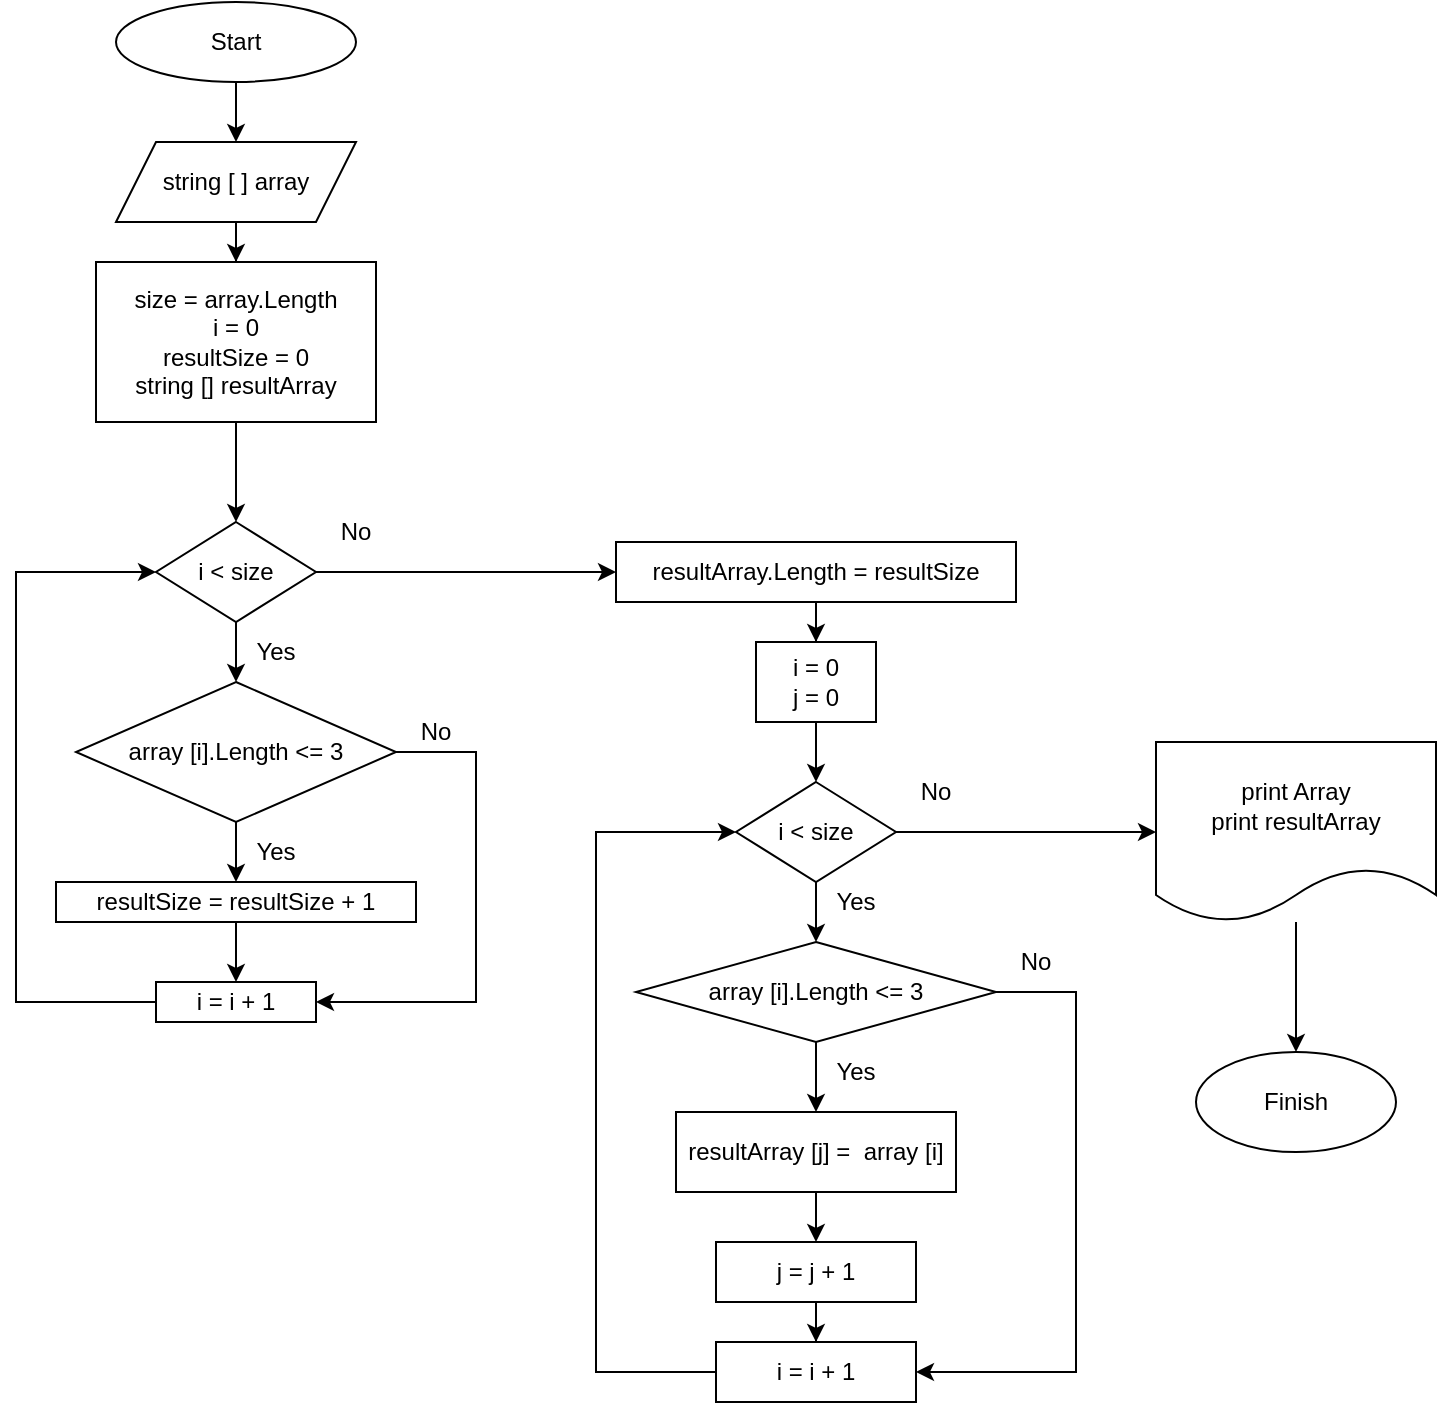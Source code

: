 <mxfile version="19.0.3" type="device"><diagram id="OpKi9hkQLV7BKtSIMNXh" name="Страница 1"><mxGraphModel dx="1022" dy="544" grid="1" gridSize="10" guides="1" tooltips="1" connect="1" arrows="1" fold="1" page="1" pageScale="1" pageWidth="827" pageHeight="1169" math="0" shadow="0"><root><mxCell id="0"/><mxCell id="1" parent="0"/><mxCell id="eY84IOsW6Zw8vQ9qGuXR-3" value="" style="edgeStyle=orthogonalEdgeStyle;rounded=0;orthogonalLoop=1;jettySize=auto;html=1;" parent="1" source="eY84IOsW6Zw8vQ9qGuXR-1" target="eY84IOsW6Zw8vQ9qGuXR-2" edge="1"><mxGeometry relative="1" as="geometry"/></mxCell><mxCell id="eY84IOsW6Zw8vQ9qGuXR-1" value="Start" style="ellipse;whiteSpace=wrap;html=1;" parent="1" vertex="1"><mxGeometry x="130" y="10" width="120" height="40" as="geometry"/></mxCell><mxCell id="eY84IOsW6Zw8vQ9qGuXR-5" value="" style="edgeStyle=orthogonalEdgeStyle;rounded=0;orthogonalLoop=1;jettySize=auto;html=1;" parent="1" source="eY84IOsW6Zw8vQ9qGuXR-2" target="eY84IOsW6Zw8vQ9qGuXR-4" edge="1"><mxGeometry relative="1" as="geometry"/></mxCell><mxCell id="eY84IOsW6Zw8vQ9qGuXR-2" value="string [ ] array" style="shape=parallelogram;perimeter=parallelogramPerimeter;whiteSpace=wrap;html=1;fixedSize=1;" parent="1" vertex="1"><mxGeometry x="130" y="80" width="120" height="40" as="geometry"/></mxCell><mxCell id="eY84IOsW6Zw8vQ9qGuXR-7" value="" style="edgeStyle=orthogonalEdgeStyle;rounded=0;orthogonalLoop=1;jettySize=auto;html=1;entryX=0.5;entryY=0;entryDx=0;entryDy=0;" parent="1" source="eY84IOsW6Zw8vQ9qGuXR-4" target="eY84IOsW6Zw8vQ9qGuXR-8" edge="1"><mxGeometry relative="1" as="geometry"><mxPoint x="190" y="240" as="targetPoint"/></mxGeometry></mxCell><mxCell id="eY84IOsW6Zw8vQ9qGuXR-4" value="size = array.Length&lt;br&gt;i = 0&lt;br&gt;resultSize = 0&lt;br&gt;string [] resultArray" style="whiteSpace=wrap;html=1;" parent="1" vertex="1"><mxGeometry x="120" y="140" width="140" height="80" as="geometry"/></mxCell><mxCell id="eY84IOsW6Zw8vQ9qGuXR-10" value="" style="edgeStyle=orthogonalEdgeStyle;rounded=0;orthogonalLoop=1;jettySize=auto;html=1;" parent="1" source="eY84IOsW6Zw8vQ9qGuXR-8" target="eY84IOsW6Zw8vQ9qGuXR-9" edge="1"><mxGeometry relative="1" as="geometry"/></mxCell><mxCell id="eY84IOsW6Zw8vQ9qGuXR-22" value="" style="edgeStyle=orthogonalEdgeStyle;rounded=0;orthogonalLoop=1;jettySize=auto;html=1;" parent="1" source="eY84IOsW6Zw8vQ9qGuXR-8" target="eY84IOsW6Zw8vQ9qGuXR-21" edge="1"><mxGeometry relative="1" as="geometry"/></mxCell><mxCell id="eY84IOsW6Zw8vQ9qGuXR-8" value="i &amp;lt; size" style="rhombus;whiteSpace=wrap;html=1;" parent="1" vertex="1"><mxGeometry x="150" y="270" width="80" height="50" as="geometry"/></mxCell><mxCell id="eY84IOsW6Zw8vQ9qGuXR-14" value="" style="edgeStyle=orthogonalEdgeStyle;rounded=0;orthogonalLoop=1;jettySize=auto;html=1;" parent="1" source="eY84IOsW6Zw8vQ9qGuXR-9" target="eY84IOsW6Zw8vQ9qGuXR-13" edge="1"><mxGeometry relative="1" as="geometry"/></mxCell><mxCell id="eY84IOsW6Zw8vQ9qGuXR-17" style="edgeStyle=orthogonalEdgeStyle;rounded=0;orthogonalLoop=1;jettySize=auto;html=1;entryX=1;entryY=0.5;entryDx=0;entryDy=0;exitX=1;exitY=0.5;exitDx=0;exitDy=0;" parent="1" source="eY84IOsW6Zw8vQ9qGuXR-9" target="eY84IOsW6Zw8vQ9qGuXR-15" edge="1"><mxGeometry relative="1" as="geometry"><Array as="points"><mxPoint x="310" y="385"/><mxPoint x="310" y="510"/></Array></mxGeometry></mxCell><mxCell id="eY84IOsW6Zw8vQ9qGuXR-9" value="array [i].Length &amp;lt;= 3" style="rhombus;whiteSpace=wrap;html=1;" parent="1" vertex="1"><mxGeometry x="110" y="350" width="160" height="70" as="geometry"/></mxCell><mxCell id="eY84IOsW6Zw8vQ9qGuXR-11" value="No" style="text;html=1;strokeColor=none;fillColor=none;align=center;verticalAlign=middle;whiteSpace=wrap;rounded=0;" parent="1" vertex="1"><mxGeometry x="220" y="260" width="60" height="30" as="geometry"/></mxCell><mxCell id="eY84IOsW6Zw8vQ9qGuXR-12" value="Yes" style="text;html=1;strokeColor=none;fillColor=none;align=center;verticalAlign=middle;whiteSpace=wrap;rounded=0;" parent="1" vertex="1"><mxGeometry x="190" y="320" width="40" height="30" as="geometry"/></mxCell><mxCell id="eY84IOsW6Zw8vQ9qGuXR-16" value="" style="edgeStyle=orthogonalEdgeStyle;rounded=0;orthogonalLoop=1;jettySize=auto;html=1;" parent="1" source="eY84IOsW6Zw8vQ9qGuXR-13" target="eY84IOsW6Zw8vQ9qGuXR-15" edge="1"><mxGeometry relative="1" as="geometry"/></mxCell><mxCell id="eY84IOsW6Zw8vQ9qGuXR-13" value="resultSize = resultSize&amp;nbsp;+ 1" style="whiteSpace=wrap;html=1;" parent="1" vertex="1"><mxGeometry x="100" y="450" width="180" height="20" as="geometry"/></mxCell><mxCell id="eY84IOsW6Zw8vQ9qGuXR-20" style="edgeStyle=orthogonalEdgeStyle;rounded=0;orthogonalLoop=1;jettySize=auto;html=1;entryX=0;entryY=0.5;entryDx=0;entryDy=0;" parent="1" source="eY84IOsW6Zw8vQ9qGuXR-15" target="eY84IOsW6Zw8vQ9qGuXR-8" edge="1"><mxGeometry relative="1" as="geometry"><Array as="points"><mxPoint x="80" y="510"/><mxPoint x="80" y="295"/></Array></mxGeometry></mxCell><mxCell id="eY84IOsW6Zw8vQ9qGuXR-15" value="i = i + 1" style="whiteSpace=wrap;html=1;" parent="1" vertex="1"><mxGeometry x="150" y="500" width="80" height="20" as="geometry"/></mxCell><mxCell id="eY84IOsW6Zw8vQ9qGuXR-18" value="No" style="text;html=1;strokeColor=none;fillColor=none;align=center;verticalAlign=middle;whiteSpace=wrap;rounded=0;" parent="1" vertex="1"><mxGeometry x="270" y="360" width="40" height="30" as="geometry"/></mxCell><mxCell id="eY84IOsW6Zw8vQ9qGuXR-19" value="Yes" style="text;html=1;strokeColor=none;fillColor=none;align=center;verticalAlign=middle;whiteSpace=wrap;rounded=0;" parent="1" vertex="1"><mxGeometry x="190" y="420" width="40" height="30" as="geometry"/></mxCell><mxCell id="eY84IOsW6Zw8vQ9qGuXR-32" value="" style="edgeStyle=orthogonalEdgeStyle;rounded=0;orthogonalLoop=1;jettySize=auto;html=1;" parent="1" source="eY84IOsW6Zw8vQ9qGuXR-21" target="eY84IOsW6Zw8vQ9qGuXR-31" edge="1"><mxGeometry relative="1" as="geometry"/></mxCell><mxCell id="eY84IOsW6Zw8vQ9qGuXR-21" value="resultArray.Length = resultSize" style="whiteSpace=wrap;html=1;" parent="1" vertex="1"><mxGeometry x="380" y="280" width="200" height="30" as="geometry"/></mxCell><mxCell id="eY84IOsW6Zw8vQ9qGuXR-27" value="" style="edgeStyle=orthogonalEdgeStyle;rounded=0;orthogonalLoop=1;jettySize=auto;html=1;" parent="1" source="eY84IOsW6Zw8vQ9qGuXR-24" target="eY84IOsW6Zw8vQ9qGuXR-26" edge="1"><mxGeometry relative="1" as="geometry"/></mxCell><mxCell id="eY84IOsW6Zw8vQ9qGuXR-46" value="" style="edgeStyle=orthogonalEdgeStyle;rounded=0;orthogonalLoop=1;jettySize=auto;html=1;entryX=0;entryY=0.5;entryDx=0;entryDy=0;" parent="1" source="eY84IOsW6Zw8vQ9qGuXR-24" target="eY84IOsW6Zw8vQ9qGuXR-47" edge="1"><mxGeometry relative="1" as="geometry"><mxPoint x="580" y="425" as="targetPoint"/></mxGeometry></mxCell><mxCell id="eY84IOsW6Zw8vQ9qGuXR-24" value="i &amp;lt; size" style="rhombus;whiteSpace=wrap;html=1;" parent="1" vertex="1"><mxGeometry x="440" y="400" width="80" height="50" as="geometry"/></mxCell><mxCell id="eY84IOsW6Zw8vQ9qGuXR-29" value="" style="edgeStyle=orthogonalEdgeStyle;rounded=0;orthogonalLoop=1;jettySize=auto;html=1;" parent="1" source="eY84IOsW6Zw8vQ9qGuXR-26" target="eY84IOsW6Zw8vQ9qGuXR-28" edge="1"><mxGeometry relative="1" as="geometry"/></mxCell><mxCell id="eY84IOsW6Zw8vQ9qGuXR-42" style="edgeStyle=orthogonalEdgeStyle;rounded=0;orthogonalLoop=1;jettySize=auto;html=1;entryX=1;entryY=0.5;entryDx=0;entryDy=0;" parent="1" source="eY84IOsW6Zw8vQ9qGuXR-26" target="eY84IOsW6Zw8vQ9qGuXR-40" edge="1"><mxGeometry relative="1" as="geometry"><Array as="points"><mxPoint x="610" y="505"/><mxPoint x="610" y="695"/></Array></mxGeometry></mxCell><mxCell id="eY84IOsW6Zw8vQ9qGuXR-26" value="array [i].Length &amp;lt;= 3" style="rhombus;whiteSpace=wrap;html=1;" parent="1" vertex="1"><mxGeometry x="390" y="480" width="180" height="50" as="geometry"/></mxCell><mxCell id="eY84IOsW6Zw8vQ9qGuXR-39" value="" style="edgeStyle=orthogonalEdgeStyle;rounded=0;orthogonalLoop=1;jettySize=auto;html=1;" parent="1" source="eY84IOsW6Zw8vQ9qGuXR-28" target="eY84IOsW6Zw8vQ9qGuXR-38" edge="1"><mxGeometry relative="1" as="geometry"/></mxCell><mxCell id="eY84IOsW6Zw8vQ9qGuXR-28" value="&lt;span style=&quot;&quot;&gt;resultArray [j] =&amp;nbsp; array [i]&lt;/span&gt;" style="whiteSpace=wrap;html=1;" parent="1" vertex="1"><mxGeometry x="410" y="565" width="140" height="40" as="geometry"/></mxCell><mxCell id="eY84IOsW6Zw8vQ9qGuXR-33" value="" style="edgeStyle=orthogonalEdgeStyle;rounded=0;orthogonalLoop=1;jettySize=auto;html=1;" parent="1" source="eY84IOsW6Zw8vQ9qGuXR-31" target="eY84IOsW6Zw8vQ9qGuXR-24" edge="1"><mxGeometry relative="1" as="geometry"/></mxCell><mxCell id="eY84IOsW6Zw8vQ9qGuXR-31" value="i = 0&lt;br&gt;j = 0" style="rounded=0;whiteSpace=wrap;html=1;" parent="1" vertex="1"><mxGeometry x="450" y="330" width="60" height="40" as="geometry"/></mxCell><mxCell id="eY84IOsW6Zw8vQ9qGuXR-36" value="Yes" style="text;html=1;strokeColor=none;fillColor=none;align=center;verticalAlign=middle;whiteSpace=wrap;rounded=0;" parent="1" vertex="1"><mxGeometry x="480" y="445" width="40" height="30" as="geometry"/></mxCell><mxCell id="eY84IOsW6Zw8vQ9qGuXR-37" value="Yes" style="text;html=1;strokeColor=none;fillColor=none;align=center;verticalAlign=middle;whiteSpace=wrap;rounded=0;" parent="1" vertex="1"><mxGeometry x="480" y="530" width="40" height="30" as="geometry"/></mxCell><mxCell id="eY84IOsW6Zw8vQ9qGuXR-41" value="" style="edgeStyle=orthogonalEdgeStyle;rounded=0;orthogonalLoop=1;jettySize=auto;html=1;" parent="1" source="eY84IOsW6Zw8vQ9qGuXR-38" target="eY84IOsW6Zw8vQ9qGuXR-40" edge="1"><mxGeometry relative="1" as="geometry"/></mxCell><mxCell id="eY84IOsW6Zw8vQ9qGuXR-38" value="j = j + 1" style="whiteSpace=wrap;html=1;" parent="1" vertex="1"><mxGeometry x="430" y="630" width="100" height="30" as="geometry"/></mxCell><mxCell id="eY84IOsW6Zw8vQ9qGuXR-44" style="edgeStyle=orthogonalEdgeStyle;rounded=0;orthogonalLoop=1;jettySize=auto;html=1;entryX=0;entryY=0.5;entryDx=0;entryDy=0;" parent="1" source="eY84IOsW6Zw8vQ9qGuXR-40" target="eY84IOsW6Zw8vQ9qGuXR-24" edge="1"><mxGeometry relative="1" as="geometry"><Array as="points"><mxPoint x="370" y="695"/><mxPoint x="370" y="425"/></Array></mxGeometry></mxCell><mxCell id="eY84IOsW6Zw8vQ9qGuXR-40" value="i = i + 1" style="whiteSpace=wrap;html=1;" parent="1" vertex="1"><mxGeometry x="430" y="680" width="100" height="30" as="geometry"/></mxCell><mxCell id="eY84IOsW6Zw8vQ9qGuXR-43" value="No" style="text;html=1;strokeColor=none;fillColor=none;align=center;verticalAlign=middle;whiteSpace=wrap;rounded=0;" parent="1" vertex="1"><mxGeometry x="570" y="475" width="40" height="30" as="geometry"/></mxCell><mxCell id="eY84IOsW6Zw8vQ9qGuXR-50" value="" style="edgeStyle=orthogonalEdgeStyle;rounded=0;orthogonalLoop=1;jettySize=auto;html=1;" parent="1" source="eY84IOsW6Zw8vQ9qGuXR-47" target="eY84IOsW6Zw8vQ9qGuXR-49" edge="1"><mxGeometry relative="1" as="geometry"/></mxCell><mxCell id="eY84IOsW6Zw8vQ9qGuXR-47" value="print Array&lt;br&gt;print resultArray" style="shape=document;whiteSpace=wrap;html=1;boundedLbl=1;" parent="1" vertex="1"><mxGeometry x="650" y="380" width="140" height="90" as="geometry"/></mxCell><mxCell id="eY84IOsW6Zw8vQ9qGuXR-48" value="No" style="text;html=1;strokeColor=none;fillColor=none;align=center;verticalAlign=middle;whiteSpace=wrap;rounded=0;" parent="1" vertex="1"><mxGeometry x="520" y="390" width="40" height="30" as="geometry"/></mxCell><mxCell id="eY84IOsW6Zw8vQ9qGuXR-49" value="Finish" style="ellipse;whiteSpace=wrap;html=1;" parent="1" vertex="1"><mxGeometry x="670" y="535" width="100" height="50" as="geometry"/></mxCell></root></mxGraphModel></diagram></mxfile>